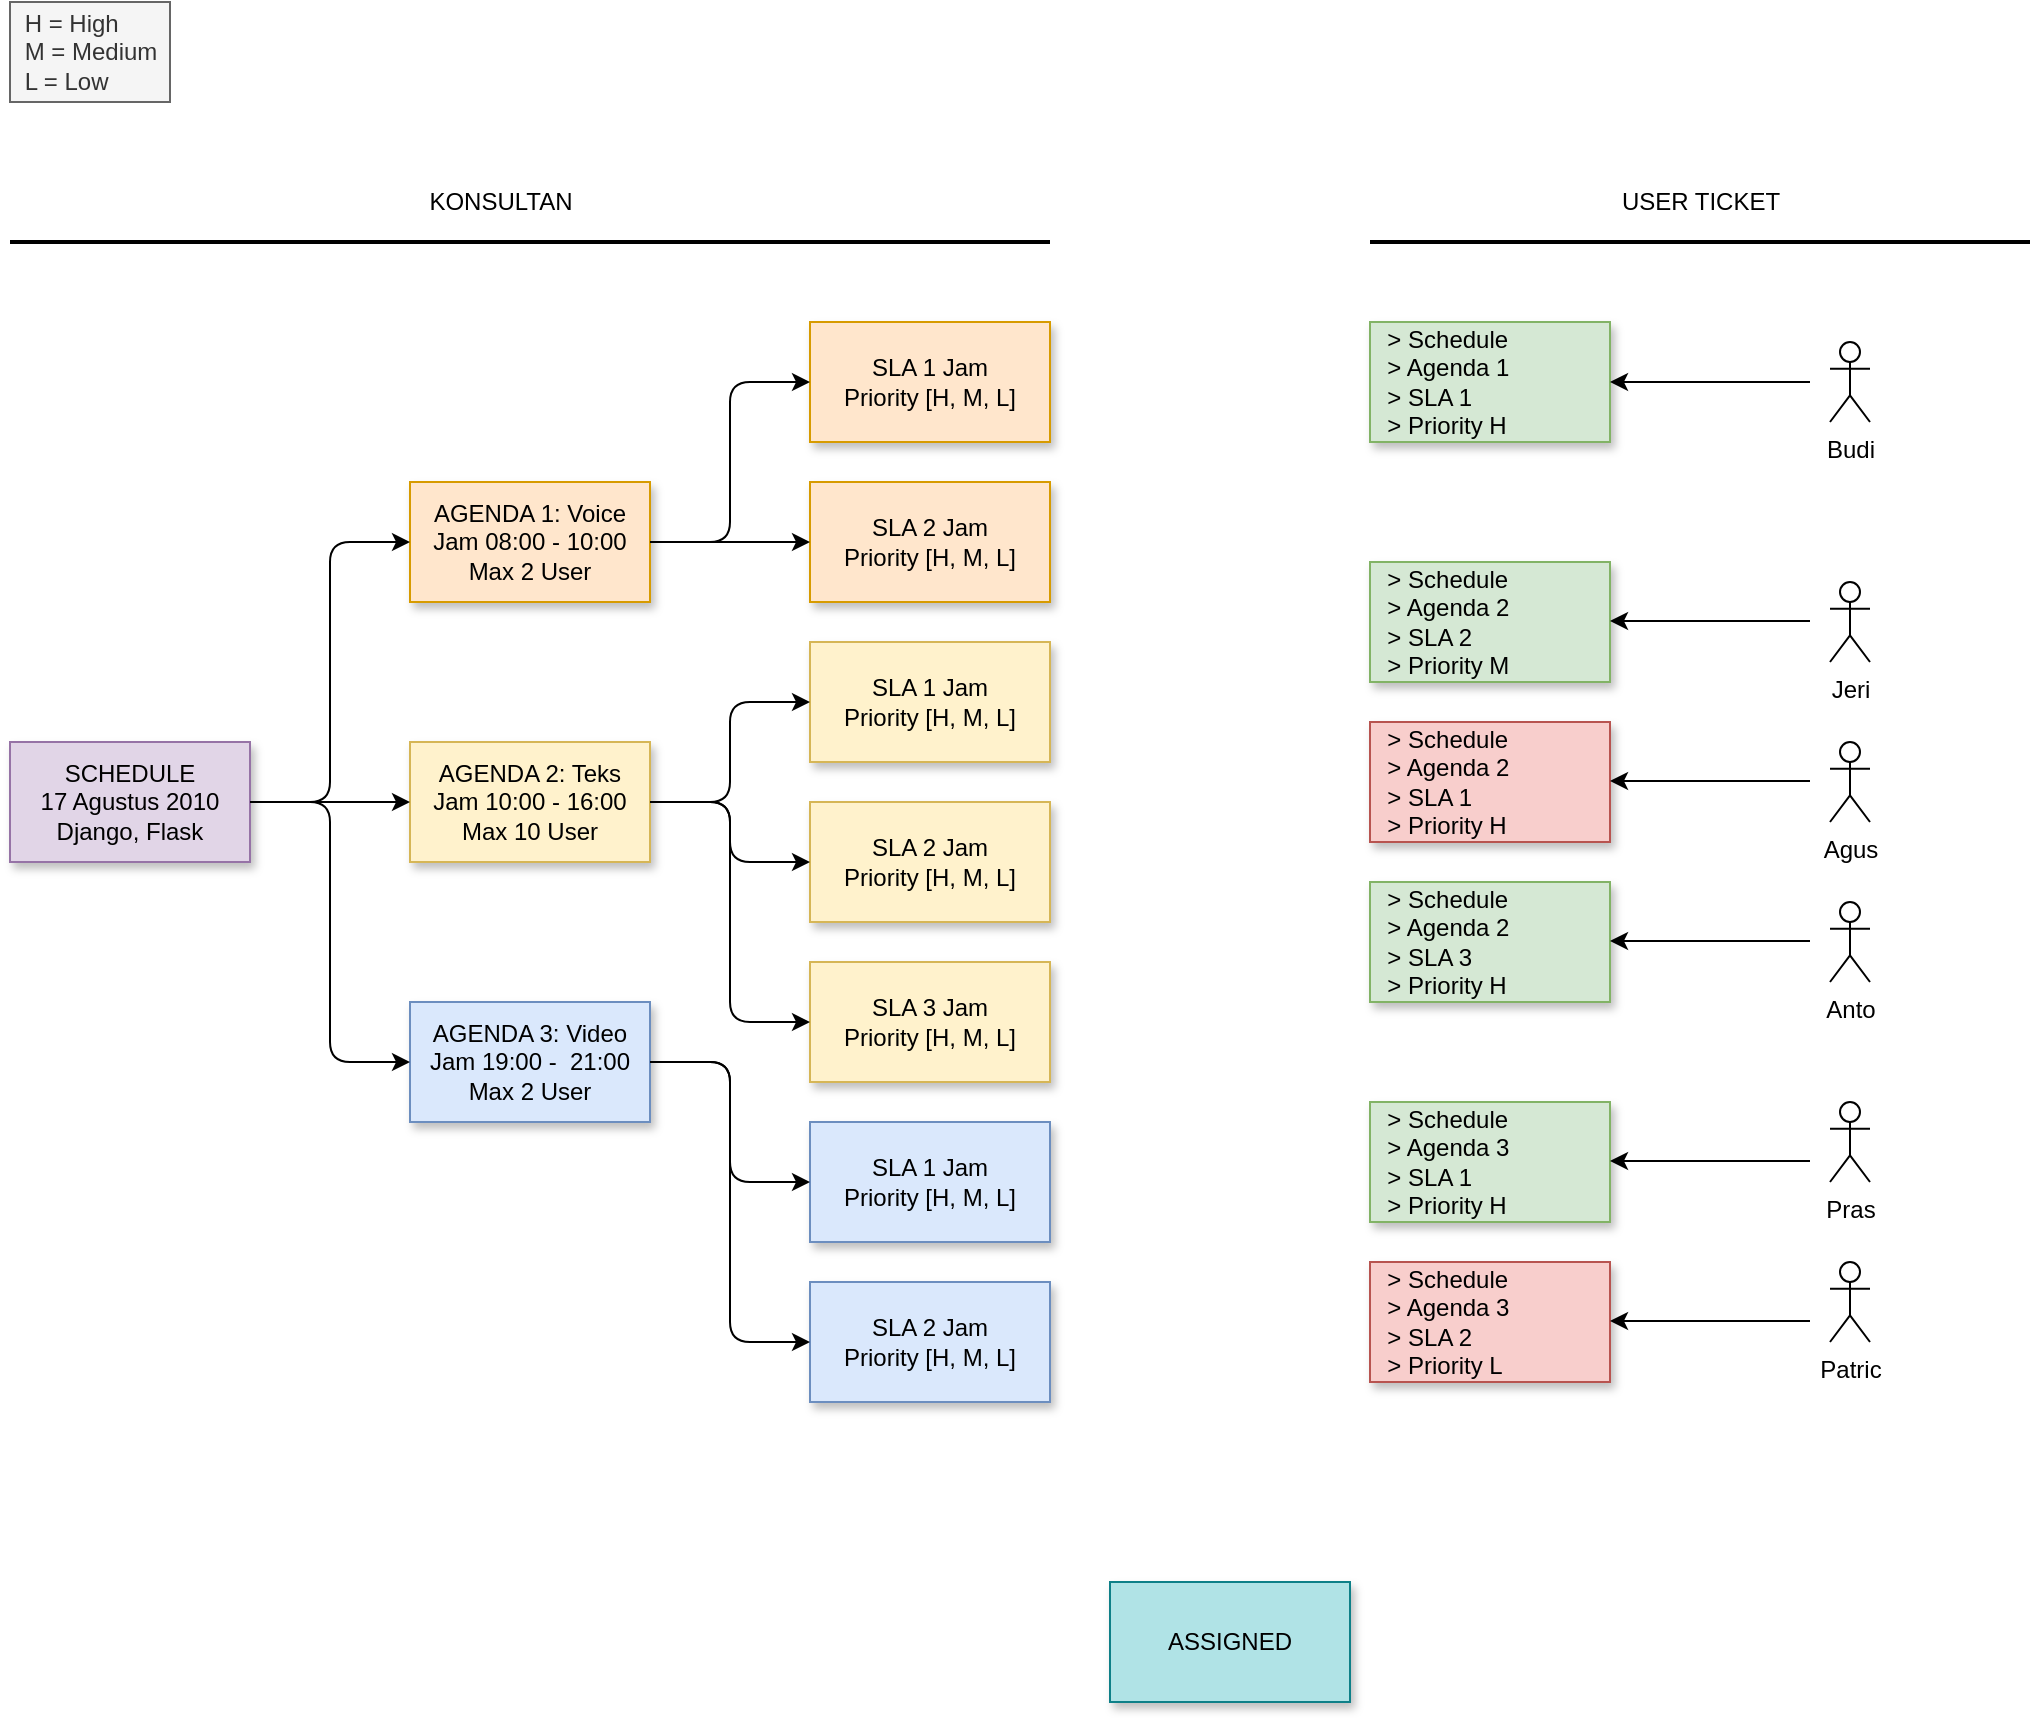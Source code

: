 <mxfile version="13.6.1" type="github">
  <diagram id="Kt4X88WwaPNbB2--eL4-" name="Page-1">
    <mxGraphModel dx="1102" dy="1715" grid="1" gridSize="10" guides="1" tooltips="1" connect="1" arrows="1" fold="1" page="1" pageScale="1" pageWidth="850" pageHeight="1100" background="none" math="0" shadow="0">
      <root>
        <mxCell id="0" />
        <mxCell id="1" parent="0" />
        <mxCell id="__n4jbLp5ZbNcwYVjCMe-1" value="SCHEDULE&lt;br&gt;17 Agustus 2010&lt;br&gt;Django, Flask" style="rounded=0;whiteSpace=wrap;html=1;fillColor=#e1d5e7;strokeColor=#9673a6;sketch=0;shadow=1;labelBackgroundColor=none;" vertex="1" parent="1">
          <mxGeometry x="120" y="170" width="120" height="60" as="geometry" />
        </mxCell>
        <mxCell id="__n4jbLp5ZbNcwYVjCMe-2" value="AGENDA 1: Voice&lt;br&gt;Jam 08:00 - 10:00&lt;br&gt;Max 2 User" style="rounded=0;whiteSpace=wrap;html=1;fillColor=#ffe6cc;strokeColor=#d79b00;sketch=0;shadow=1;labelBackgroundColor=none;" vertex="1" parent="1">
          <mxGeometry x="320" y="40" width="120" height="60" as="geometry" />
        </mxCell>
        <mxCell id="__n4jbLp5ZbNcwYVjCMe-3" value="AGENDA 2: Teks&lt;br&gt;Jam 10:00 - 16:00&lt;br&gt;Max 10 User" style="rounded=0;whiteSpace=wrap;html=1;fillColor=#fff2cc;strokeColor=#d6b656;sketch=0;shadow=1;labelBackgroundColor=none;" vertex="1" parent="1">
          <mxGeometry x="320" y="170" width="120" height="60" as="geometry" />
        </mxCell>
        <mxCell id="__n4jbLp5ZbNcwYVjCMe-4" value="AGENDA 3: Video&lt;br&gt;Jam 19:00 -&amp;nbsp; 21:00&lt;br&gt;Max 2 User" style="rounded=0;whiteSpace=wrap;html=1;fillColor=#dae8fc;strokeColor=#6c8ebf;sketch=0;shadow=1;labelBackgroundColor=none;" vertex="1" parent="1">
          <mxGeometry x="320" y="300" width="120" height="60" as="geometry" />
        </mxCell>
        <mxCell id="__n4jbLp5ZbNcwYVjCMe-5" value="SLA 1 Jam&lt;br&gt;Priority [H, M, L]" style="rounded=0;whiteSpace=wrap;html=1;fillColor=#ffe6cc;strokeColor=#d79b00;sketch=0;shadow=1;labelBackgroundColor=none;" vertex="1" parent="1">
          <mxGeometry x="520" y="-40" width="120" height="60" as="geometry" />
        </mxCell>
        <mxCell id="__n4jbLp5ZbNcwYVjCMe-6" value="SLA 2 Jam&lt;br&gt;Priority [H, M, L]" style="rounded=0;whiteSpace=wrap;html=1;fillColor=#ffe6cc;strokeColor=#d79b00;sketch=0;shadow=1;labelBackgroundColor=none;" vertex="1" parent="1">
          <mxGeometry x="520" y="40" width="120" height="60" as="geometry" />
        </mxCell>
        <mxCell id="__n4jbLp5ZbNcwYVjCMe-7" value="" style="endArrow=classic;html=1;exitX=1;exitY=0.5;exitDx=0;exitDy=0;entryX=0;entryY=0.5;entryDx=0;entryDy=0;edgeStyle=orthogonalEdgeStyle;sketch=0;shadow=0;labelBackgroundColor=none;" edge="1" parent="1" source="__n4jbLp5ZbNcwYVjCMe-1" target="__n4jbLp5ZbNcwYVjCMe-2">
          <mxGeometry width="50" height="50" relative="1" as="geometry">
            <mxPoint x="280" y="190" as="sourcePoint" />
            <mxPoint x="330" y="140" as="targetPoint" />
          </mxGeometry>
        </mxCell>
        <mxCell id="__n4jbLp5ZbNcwYVjCMe-8" value="" style="endArrow=classic;html=1;exitX=1;exitY=0.5;exitDx=0;exitDy=0;entryX=0;entryY=0.5;entryDx=0;entryDy=0;edgeStyle=orthogonalEdgeStyle;sketch=0;shadow=0;labelBackgroundColor=none;" edge="1" parent="1" source="__n4jbLp5ZbNcwYVjCMe-1" target="__n4jbLp5ZbNcwYVjCMe-3">
          <mxGeometry width="50" height="50" relative="1" as="geometry">
            <mxPoint x="260" y="270" as="sourcePoint" />
            <mxPoint x="310" y="220" as="targetPoint" />
          </mxGeometry>
        </mxCell>
        <mxCell id="__n4jbLp5ZbNcwYVjCMe-9" value="" style="endArrow=classic;html=1;exitX=1;exitY=0.5;exitDx=0;exitDy=0;entryX=0;entryY=0.5;entryDx=0;entryDy=0;edgeStyle=orthogonalEdgeStyle;sketch=0;shadow=0;labelBackgroundColor=none;" edge="1" parent="1" source="__n4jbLp5ZbNcwYVjCMe-1" target="__n4jbLp5ZbNcwYVjCMe-4">
          <mxGeometry width="50" height="50" relative="1" as="geometry">
            <mxPoint x="270" y="280" as="sourcePoint" />
            <mxPoint x="320" y="230" as="targetPoint" />
          </mxGeometry>
        </mxCell>
        <mxCell id="__n4jbLp5ZbNcwYVjCMe-10" value="" style="endArrow=classic;html=1;exitX=1;exitY=0.5;exitDx=0;exitDy=0;entryX=0;entryY=0.5;entryDx=0;entryDy=0;edgeStyle=orthogonalEdgeStyle;sketch=0;shadow=0;labelBackgroundColor=none;" edge="1" parent="1" source="__n4jbLp5ZbNcwYVjCMe-2" target="__n4jbLp5ZbNcwYVjCMe-5">
          <mxGeometry width="50" height="50" relative="1" as="geometry">
            <mxPoint x="370" y="-50" as="sourcePoint" />
            <mxPoint x="420" y="-100" as="targetPoint" />
          </mxGeometry>
        </mxCell>
        <mxCell id="__n4jbLp5ZbNcwYVjCMe-11" value="" style="endArrow=classic;html=1;exitX=1;exitY=0.5;exitDx=0;exitDy=0;entryX=0;entryY=0.5;entryDx=0;entryDy=0;sketch=0;shadow=0;labelBackgroundColor=none;" edge="1" parent="1" source="__n4jbLp5ZbNcwYVjCMe-2" target="__n4jbLp5ZbNcwYVjCMe-6">
          <mxGeometry width="50" height="50" relative="1" as="geometry">
            <mxPoint x="480" y="110" as="sourcePoint" />
            <mxPoint x="530" y="60" as="targetPoint" />
          </mxGeometry>
        </mxCell>
        <mxCell id="__n4jbLp5ZbNcwYVjCMe-13" value="SLA 1 Jam&lt;br&gt;Priority [H, M, L]" style="rounded=0;whiteSpace=wrap;html=1;fillColor=#fff2cc;strokeColor=#d6b656;sketch=0;shadow=1;labelBackgroundColor=none;" vertex="1" parent="1">
          <mxGeometry x="520" y="120" width="120" height="60" as="geometry" />
        </mxCell>
        <mxCell id="__n4jbLp5ZbNcwYVjCMe-14" value="SLA 2 Jam&lt;br&gt;Priority [H, M, L]" style="rounded=0;whiteSpace=wrap;html=1;fillColor=#fff2cc;strokeColor=#d6b656;sketch=0;shadow=1;labelBackgroundColor=none;" vertex="1" parent="1">
          <mxGeometry x="520" y="200" width="120" height="60" as="geometry" />
        </mxCell>
        <mxCell id="__n4jbLp5ZbNcwYVjCMe-15" value="SLA 3 Jam&lt;br&gt;Priority [H, M, L]" style="rounded=0;whiteSpace=wrap;html=1;fillColor=#fff2cc;strokeColor=#d6b656;sketch=0;shadow=1;labelBackgroundColor=none;" vertex="1" parent="1">
          <mxGeometry x="520" y="280" width="120" height="60" as="geometry" />
        </mxCell>
        <mxCell id="__n4jbLp5ZbNcwYVjCMe-17" value="" style="endArrow=classic;html=1;exitX=1;exitY=0.5;exitDx=0;exitDy=0;entryX=0;entryY=0.5;entryDx=0;entryDy=0;edgeStyle=orthogonalEdgeStyle;sketch=0;shadow=0;labelBackgroundColor=none;" edge="1" parent="1" source="__n4jbLp5ZbNcwYVjCMe-3" target="__n4jbLp5ZbNcwYVjCMe-13">
          <mxGeometry width="50" height="50" relative="1" as="geometry">
            <mxPoint x="550" y="240" as="sourcePoint" />
            <mxPoint x="600" y="190" as="targetPoint" />
          </mxGeometry>
        </mxCell>
        <mxCell id="__n4jbLp5ZbNcwYVjCMe-18" value="" style="endArrow=classic;html=1;exitX=1;exitY=0.5;exitDx=0;exitDy=0;entryX=0;entryY=0.5;entryDx=0;entryDy=0;edgeStyle=orthogonalEdgeStyle;sketch=0;shadow=0;labelBackgroundColor=none;" edge="1" parent="1" source="__n4jbLp5ZbNcwYVjCMe-3" target="__n4jbLp5ZbNcwYVjCMe-14">
          <mxGeometry width="50" height="50" relative="1" as="geometry">
            <mxPoint x="470" y="260" as="sourcePoint" />
            <mxPoint x="520" y="210" as="targetPoint" />
          </mxGeometry>
        </mxCell>
        <mxCell id="__n4jbLp5ZbNcwYVjCMe-19" value="" style="endArrow=classic;html=1;exitX=1;exitY=0.5;exitDx=0;exitDy=0;entryX=0;entryY=0.5;entryDx=0;entryDy=0;edgeStyle=orthogonalEdgeStyle;sketch=0;shadow=0;labelBackgroundColor=none;" edge="1" parent="1" source="__n4jbLp5ZbNcwYVjCMe-3" target="__n4jbLp5ZbNcwYVjCMe-15">
          <mxGeometry width="50" height="50" relative="1" as="geometry">
            <mxPoint x="460" y="310" as="sourcePoint" />
            <mxPoint x="510" y="260" as="targetPoint" />
          </mxGeometry>
        </mxCell>
        <mxCell id="__n4jbLp5ZbNcwYVjCMe-20" value="SLA 1 Jam&lt;br&gt;Priority [H, M, L]" style="rounded=0;whiteSpace=wrap;html=1;fillColor=#dae8fc;strokeColor=#6c8ebf;sketch=0;shadow=1;labelBackgroundColor=none;" vertex="1" parent="1">
          <mxGeometry x="520" y="360" width="120" height="60" as="geometry" />
        </mxCell>
        <mxCell id="__n4jbLp5ZbNcwYVjCMe-21" value="SLA 2 Jam&lt;br&gt;Priority [H, M, L]" style="rounded=0;whiteSpace=wrap;html=1;fillColor=#dae8fc;strokeColor=#6c8ebf;sketch=0;shadow=1;labelBackgroundColor=none;" vertex="1" parent="1">
          <mxGeometry x="520" y="440" width="120" height="60" as="geometry" />
        </mxCell>
        <mxCell id="__n4jbLp5ZbNcwYVjCMe-22" value="" style="endArrow=classic;html=1;exitX=1;exitY=0.5;exitDx=0;exitDy=0;entryX=0;entryY=0.5;entryDx=0;entryDy=0;edgeStyle=orthogonalEdgeStyle;sketch=0;shadow=0;labelBackgroundColor=none;" edge="1" parent="1" source="__n4jbLp5ZbNcwYVjCMe-4" target="__n4jbLp5ZbNcwYVjCMe-20">
          <mxGeometry width="50" height="50" relative="1" as="geometry">
            <mxPoint x="450" y="430" as="sourcePoint" />
            <mxPoint x="500" y="380" as="targetPoint" />
          </mxGeometry>
        </mxCell>
        <mxCell id="__n4jbLp5ZbNcwYVjCMe-23" value="" style="endArrow=classic;html=1;exitX=1;exitY=0.5;exitDx=0;exitDy=0;entryX=0;entryY=0.5;entryDx=0;entryDy=0;edgeStyle=orthogonalEdgeStyle;sketch=0;shadow=0;labelBackgroundColor=none;" edge="1" parent="1" source="__n4jbLp5ZbNcwYVjCMe-4" target="__n4jbLp5ZbNcwYVjCMe-21">
          <mxGeometry width="50" height="50" relative="1" as="geometry">
            <mxPoint x="440" y="470" as="sourcePoint" />
            <mxPoint x="490" y="420" as="targetPoint" />
          </mxGeometry>
        </mxCell>
        <mxCell id="__n4jbLp5ZbNcwYVjCMe-24" value="&lt;div style=&quot;text-align: left&quot;&gt;&lt;span&gt;H = High&lt;/span&gt;&lt;/div&gt;&lt;div style=&quot;text-align: left&quot;&gt;&lt;span&gt;M = Medium&lt;/span&gt;&lt;/div&gt;&lt;div style=&quot;text-align: left&quot;&gt;&lt;span&gt;L = Low&lt;/span&gt;&lt;/div&gt;" style="text;html=1;align=center;verticalAlign=middle;resizable=0;points=[];autosize=1;fillColor=#f5f5f5;strokeColor=#666666;fontColor=#333333;" vertex="1" parent="1">
          <mxGeometry x="120" y="-200" width="80" height="50" as="geometry" />
        </mxCell>
        <mxCell id="__n4jbLp5ZbNcwYVjCMe-27" value="&amp;nbsp; &amp;gt; Schedule&lt;br&gt;&amp;nbsp; &amp;gt; Agenda 1&lt;br&gt;&amp;nbsp; &amp;gt; SLA 1&lt;br&gt;&amp;nbsp; &amp;gt; Priority H" style="rounded=0;whiteSpace=wrap;html=1;shadow=1;labelBackgroundColor=none;fillColor=#d5e8d4;strokeColor=#82b366;sketch=0;align=left;" vertex="1" parent="1">
          <mxGeometry x="800" y="-40" width="120" height="60" as="geometry" />
        </mxCell>
        <mxCell id="__n4jbLp5ZbNcwYVjCMe-28" value="" style="endArrow=none;html=1;strokeWidth=2;shadow=0;labelBackgroundColor=none;startArrow=none;startFill=0;rounded=0;" edge="1" parent="1">
          <mxGeometry width="50" height="50" relative="1" as="geometry">
            <mxPoint x="120" y="-80" as="sourcePoint" />
            <mxPoint x="640" y="-80" as="targetPoint" />
          </mxGeometry>
        </mxCell>
        <mxCell id="__n4jbLp5ZbNcwYVjCMe-30" value="KONSULTAN" style="text;html=1;align=center;verticalAlign=middle;resizable=0;points=[];autosize=1;" vertex="1" parent="1">
          <mxGeometry x="320" y="-110" width="90" height="20" as="geometry" />
        </mxCell>
        <mxCell id="__n4jbLp5ZbNcwYVjCMe-33" value="" style="endArrow=classic;html=1;shadow=0;labelBackgroundColor=none;strokeWidth=1;entryX=1;entryY=0.5;entryDx=0;entryDy=0;" edge="1" parent="1" target="__n4jbLp5ZbNcwYVjCMe-27">
          <mxGeometry width="50" height="50" relative="1" as="geometry">
            <mxPoint x="1020" y="-10" as="sourcePoint" />
            <mxPoint x="1010" y="30" as="targetPoint" />
          </mxGeometry>
        </mxCell>
        <mxCell id="__n4jbLp5ZbNcwYVjCMe-34" value="&amp;nbsp; &amp;gt; Schedule&lt;br&gt;&amp;nbsp; &amp;gt; Agenda 2&lt;br&gt;&amp;nbsp; &amp;gt; SLA 2&lt;br&gt;&amp;nbsp; &amp;gt; Priority M" style="rounded=0;whiteSpace=wrap;html=1;shadow=1;labelBackgroundColor=none;fillColor=#d5e8d4;strokeColor=#82b366;sketch=0;align=left;" vertex="1" parent="1">
          <mxGeometry x="800" y="80" width="120" height="60" as="geometry" />
        </mxCell>
        <mxCell id="__n4jbLp5ZbNcwYVjCMe-35" value="&amp;nbsp; &amp;gt; Schedule&lt;br&gt;&amp;nbsp; &amp;gt; Agenda 2&lt;br&gt;&amp;nbsp; &amp;gt; SLA 1&lt;br&gt;&amp;nbsp; &amp;gt; Priority H" style="rounded=0;whiteSpace=wrap;html=1;shadow=1;labelBackgroundColor=none;fillColor=#f8cecc;strokeColor=#b85450;sketch=0;align=left;" vertex="1" parent="1">
          <mxGeometry x="800" y="160" width="120" height="60" as="geometry" />
        </mxCell>
        <mxCell id="__n4jbLp5ZbNcwYVjCMe-36" value="&amp;nbsp; &amp;gt; Schedule&lt;br&gt;&amp;nbsp; &amp;gt; Agenda 2&lt;br&gt;&amp;nbsp; &amp;gt; SLA 3&lt;br&gt;&amp;nbsp; &amp;gt; Priority H" style="rounded=0;whiteSpace=wrap;html=1;shadow=1;labelBackgroundColor=none;fillColor=#d5e8d4;strokeColor=#82b366;sketch=0;align=left;" vertex="1" parent="1">
          <mxGeometry x="800" y="240" width="120" height="60" as="geometry" />
        </mxCell>
        <mxCell id="__n4jbLp5ZbNcwYVjCMe-38" value="Jeri" style="shape=umlActor;verticalLabelPosition=bottom;verticalAlign=top;html=1;outlineConnect=0;shadow=0;labelBackgroundColor=none;sketch=0;" vertex="1" parent="1">
          <mxGeometry x="1030" y="90" width="20" height="40" as="geometry" />
        </mxCell>
        <mxCell id="__n4jbLp5ZbNcwYVjCMe-39" value="Budi" style="shape=umlActor;verticalLabelPosition=bottom;verticalAlign=top;html=1;outlineConnect=0;shadow=0;labelBackgroundColor=none;sketch=0;" vertex="1" parent="1">
          <mxGeometry x="1030" y="-30" width="20" height="40" as="geometry" />
        </mxCell>
        <mxCell id="__n4jbLp5ZbNcwYVjCMe-40" value="Agus" style="shape=umlActor;verticalLabelPosition=bottom;verticalAlign=top;html=1;outlineConnect=0;shadow=0;labelBackgroundColor=none;sketch=0;" vertex="1" parent="1">
          <mxGeometry x="1030" y="170" width="20" height="40" as="geometry" />
        </mxCell>
        <mxCell id="__n4jbLp5ZbNcwYVjCMe-41" value="Anto" style="shape=umlActor;verticalLabelPosition=bottom;verticalAlign=top;html=1;outlineConnect=0;shadow=0;labelBackgroundColor=none;sketch=0;" vertex="1" parent="1">
          <mxGeometry x="1030" y="250" width="20" height="40" as="geometry" />
        </mxCell>
        <mxCell id="__n4jbLp5ZbNcwYVjCMe-43" value="" style="endArrow=classic;html=1;shadow=0;labelBackgroundColor=none;strokeWidth=1;entryX=1;entryY=0.5;entryDx=0;entryDy=0;" edge="1" parent="1">
          <mxGeometry width="50" height="50" relative="1" as="geometry">
            <mxPoint x="1020" y="109.5" as="sourcePoint" />
            <mxPoint x="920" y="109.5" as="targetPoint" />
          </mxGeometry>
        </mxCell>
        <mxCell id="__n4jbLp5ZbNcwYVjCMe-44" value="" style="endArrow=classic;html=1;shadow=0;labelBackgroundColor=none;strokeWidth=1;entryX=1;entryY=0.5;entryDx=0;entryDy=0;" edge="1" parent="1">
          <mxGeometry width="50" height="50" relative="1" as="geometry">
            <mxPoint x="1020" y="189.5" as="sourcePoint" />
            <mxPoint x="920" y="189.5" as="targetPoint" />
          </mxGeometry>
        </mxCell>
        <mxCell id="__n4jbLp5ZbNcwYVjCMe-45" value="" style="endArrow=classic;html=1;shadow=0;labelBackgroundColor=none;strokeWidth=1;entryX=1;entryY=0.5;entryDx=0;entryDy=0;" edge="1" parent="1">
          <mxGeometry width="50" height="50" relative="1" as="geometry">
            <mxPoint x="1020" y="269.5" as="sourcePoint" />
            <mxPoint x="920" y="269.5" as="targetPoint" />
          </mxGeometry>
        </mxCell>
        <mxCell id="__n4jbLp5ZbNcwYVjCMe-47" value="&amp;nbsp; &amp;gt; Schedule&lt;br&gt;&amp;nbsp; &amp;gt; Agenda 3&lt;br&gt;&amp;nbsp; &amp;gt; SLA 1&lt;br&gt;&amp;nbsp; &amp;gt; Priority H" style="rounded=0;whiteSpace=wrap;html=1;shadow=1;labelBackgroundColor=none;fillColor=#d5e8d4;strokeColor=#82b366;sketch=0;align=left;" vertex="1" parent="1">
          <mxGeometry x="800" y="350" width="120" height="60" as="geometry" />
        </mxCell>
        <mxCell id="__n4jbLp5ZbNcwYVjCMe-48" value="&amp;nbsp; &amp;gt; Schedule&lt;br&gt;&amp;nbsp; &amp;gt; Agenda 3&lt;br&gt;&amp;nbsp; &amp;gt; SLA 2&lt;br&gt;&amp;nbsp; &amp;gt; Priority L" style="rounded=0;whiteSpace=wrap;html=1;shadow=1;labelBackgroundColor=none;fillColor=#f8cecc;strokeColor=#b85450;sketch=0;align=left;" vertex="1" parent="1">
          <mxGeometry x="800" y="430" width="120" height="60" as="geometry" />
        </mxCell>
        <mxCell id="__n4jbLp5ZbNcwYVjCMe-49" value="Pras" style="shape=umlActor;verticalLabelPosition=bottom;verticalAlign=top;html=1;outlineConnect=0;shadow=0;labelBackgroundColor=none;sketch=0;" vertex="1" parent="1">
          <mxGeometry x="1030" y="350" width="20" height="40" as="geometry" />
        </mxCell>
        <mxCell id="__n4jbLp5ZbNcwYVjCMe-50" value="Patric" style="shape=umlActor;verticalLabelPosition=bottom;verticalAlign=top;html=1;outlineConnect=0;shadow=0;labelBackgroundColor=none;sketch=0;" vertex="1" parent="1">
          <mxGeometry x="1030" y="430" width="20" height="40" as="geometry" />
        </mxCell>
        <mxCell id="__n4jbLp5ZbNcwYVjCMe-52" value="" style="endArrow=classic;html=1;shadow=0;labelBackgroundColor=none;strokeWidth=1;entryX=1;entryY=0.5;entryDx=0;entryDy=0;" edge="1" parent="1">
          <mxGeometry width="50" height="50" relative="1" as="geometry">
            <mxPoint x="1020" y="379.5" as="sourcePoint" />
            <mxPoint x="920" y="379.5" as="targetPoint" />
          </mxGeometry>
        </mxCell>
        <mxCell id="__n4jbLp5ZbNcwYVjCMe-53" value="" style="endArrow=classic;html=1;shadow=0;labelBackgroundColor=none;strokeWidth=1;entryX=1;entryY=0.5;entryDx=0;entryDy=0;" edge="1" parent="1">
          <mxGeometry width="50" height="50" relative="1" as="geometry">
            <mxPoint x="1020" y="459.5" as="sourcePoint" />
            <mxPoint x="920" y="459.5" as="targetPoint" />
          </mxGeometry>
        </mxCell>
        <mxCell id="__n4jbLp5ZbNcwYVjCMe-55" value="" style="endArrow=none;html=1;strokeWidth=2;shadow=0;labelBackgroundColor=none;startArrow=none;startFill=0;rounded=0;" edge="1" parent="1">
          <mxGeometry width="50" height="50" relative="1" as="geometry">
            <mxPoint x="800" y="-80" as="sourcePoint" />
            <mxPoint x="1130" y="-80" as="targetPoint" />
          </mxGeometry>
        </mxCell>
        <mxCell id="__n4jbLp5ZbNcwYVjCMe-56" value="USER TICKET" style="text;html=1;align=center;verticalAlign=middle;resizable=0;points=[];autosize=1;" vertex="1" parent="1">
          <mxGeometry x="920" y="-110" width="90" height="20" as="geometry" />
        </mxCell>
        <mxCell id="__n4jbLp5ZbNcwYVjCMe-57" value="ASSIGNED" style="rounded=0;whiteSpace=wrap;html=1;shadow=1;labelBackgroundColor=none;sketch=0;fillColor=#b0e3e6;strokeColor=#0e8088;" vertex="1" parent="1">
          <mxGeometry x="670" y="590" width="120" height="60" as="geometry" />
        </mxCell>
      </root>
    </mxGraphModel>
  </diagram>
</mxfile>
